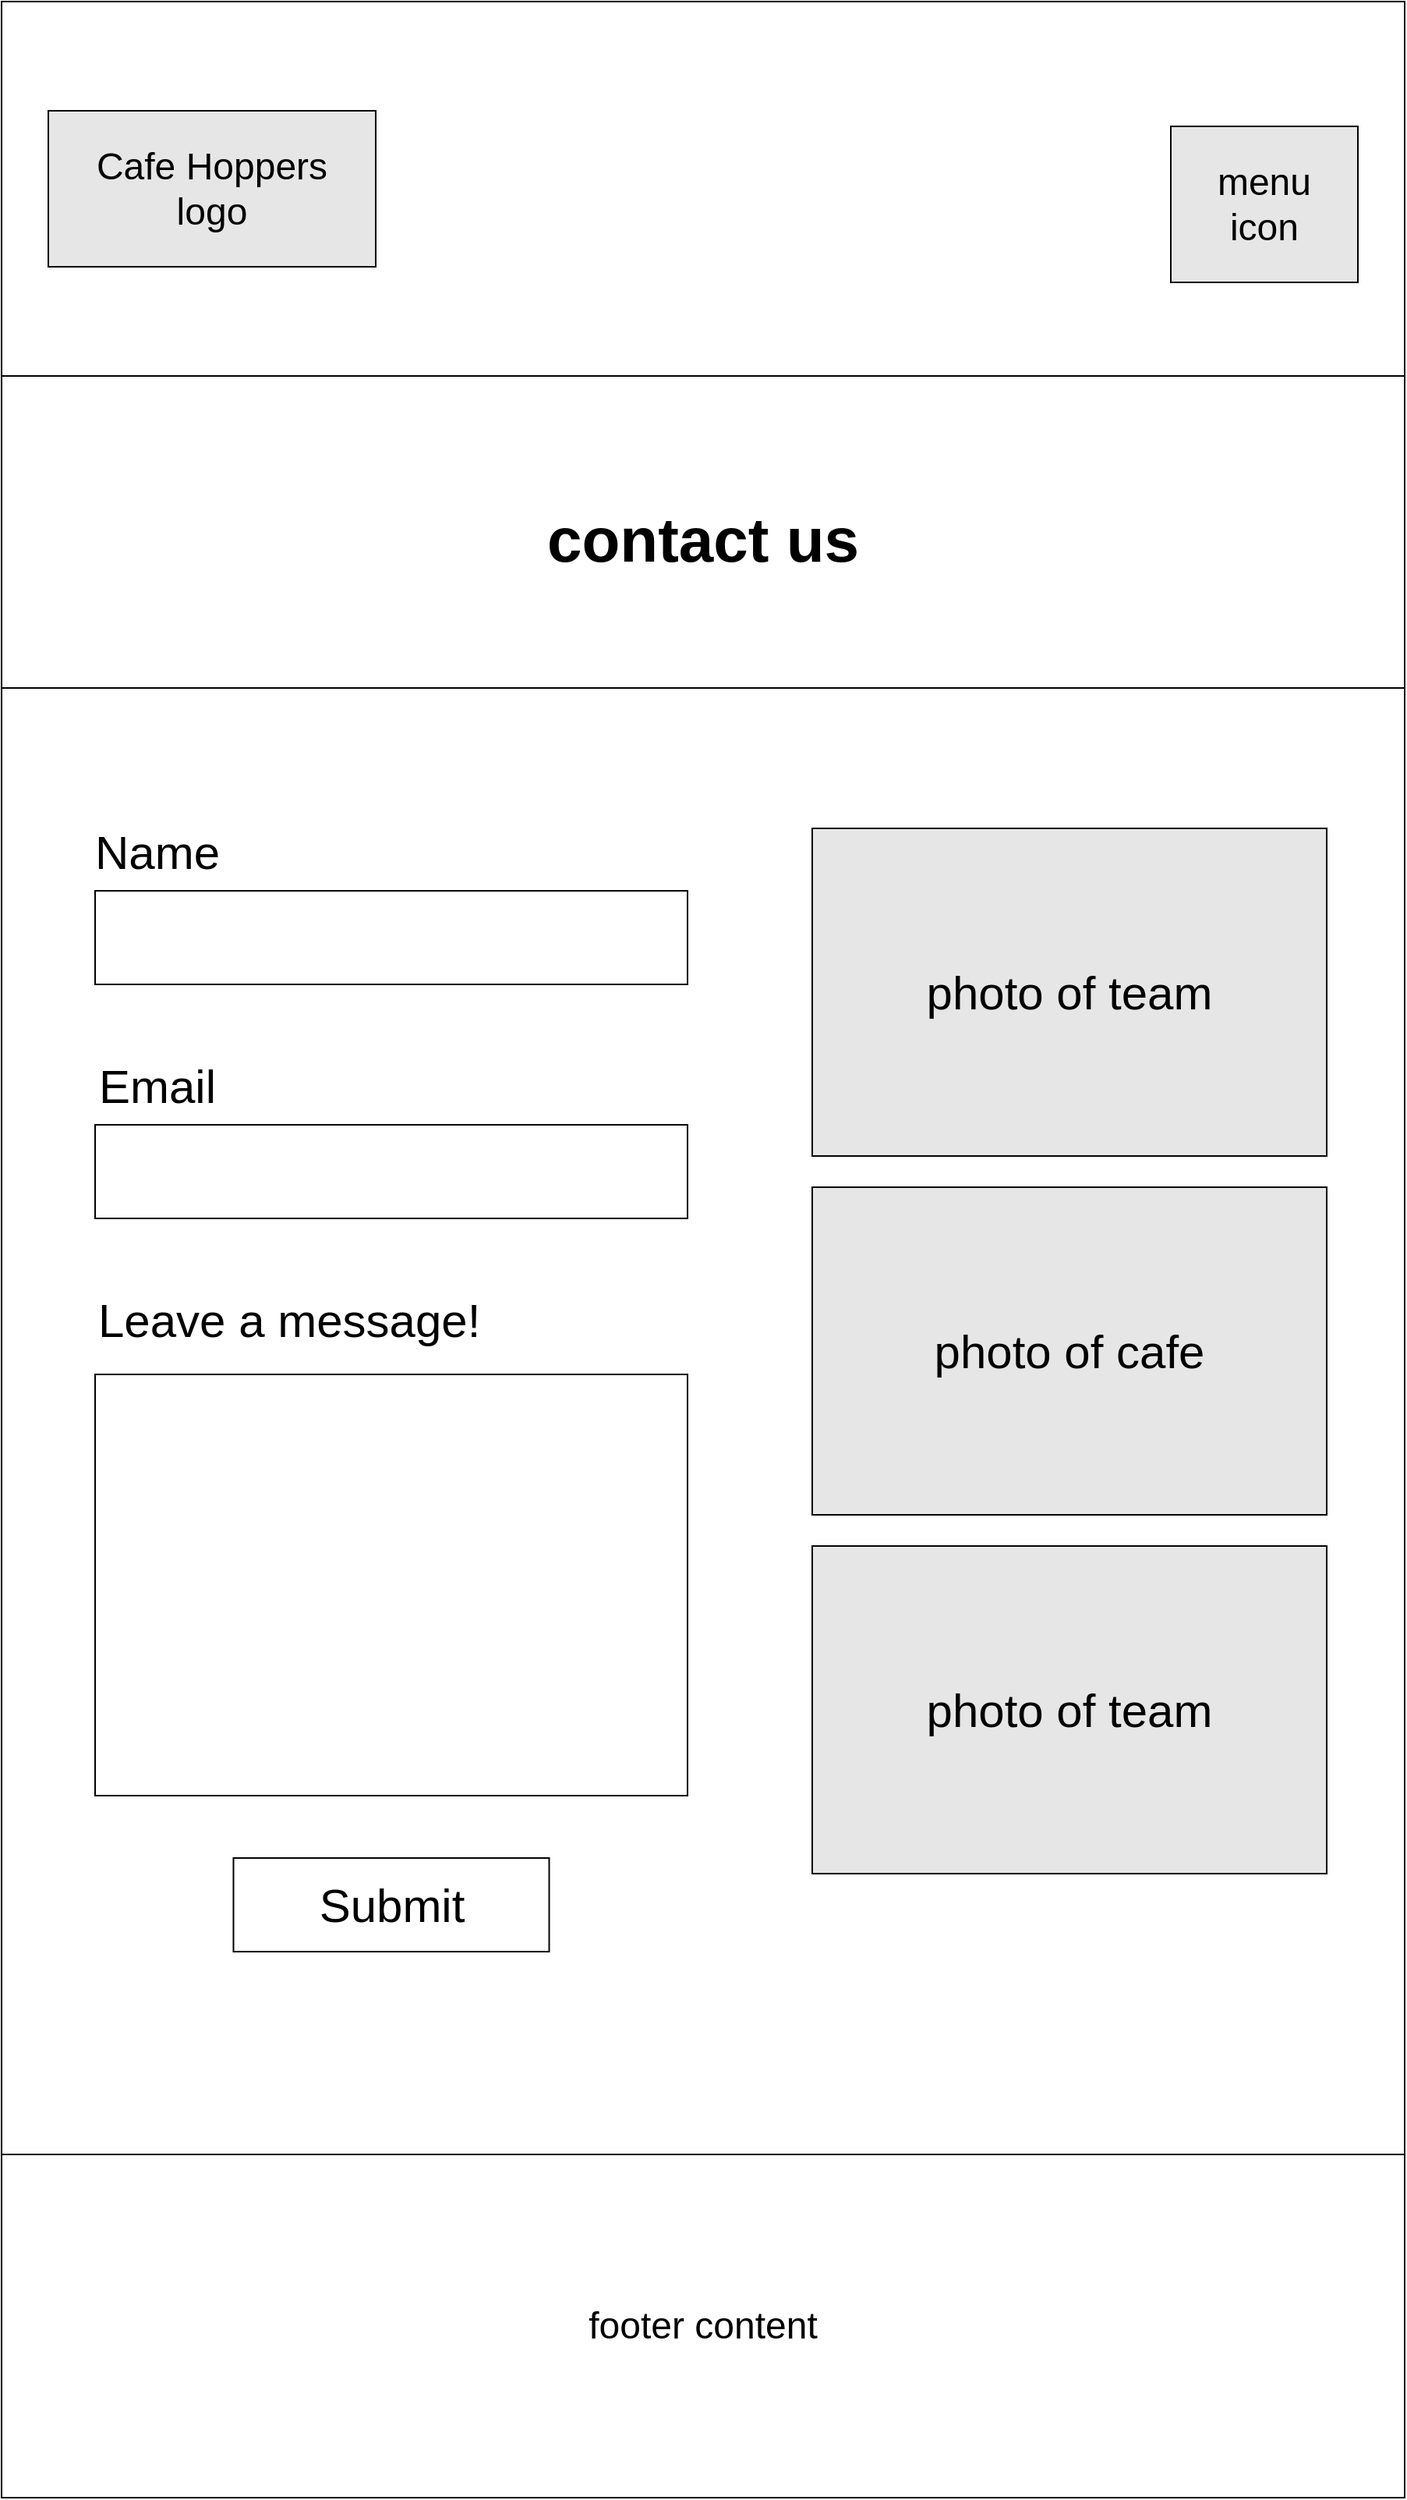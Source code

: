 <mxfile version="20.0.1" type="github"><diagram id="QWaLk7IN20cdrfLnV8OY" name="Page-1"><mxGraphModel dx="932" dy="1368" grid="1" gridSize="10" guides="1" tooltips="1" connect="1" arrows="1" fold="1" page="1" pageScale="1" pageWidth="900" pageHeight="1600" background="#FFFFFF" math="0" shadow="0"><root><mxCell id="0"/><mxCell id="1" parent="0"/><mxCell id="qiCiA2myx4UJtC2wgqbX-6" value="" style="rounded=0;whiteSpace=wrap;html=1;fontSize=24;fillColor=#FFFFFF;" parent="1" vertex="1"><mxGeometry width="900" height="240" as="geometry"/></mxCell><mxCell id="qiCiA2myx4UJtC2wgqbX-1" value="&lt;font style=&quot;font-size: 24px;&quot;&gt;Cafe Hoppers&lt;br&gt;logo&lt;/font&gt;" style="rounded=0;whiteSpace=wrap;html=1;fillColor=#E6E6E6;" parent="1" vertex="1"><mxGeometry x="30" y="70" width="210" height="100" as="geometry"/></mxCell><mxCell id="qiCiA2myx4UJtC2wgqbX-7" value="menu&lt;br&gt;icon" style="rounded=0;whiteSpace=wrap;html=1;fontSize=24;fillColor=#E6E6E6;" parent="1" vertex="1"><mxGeometry x="750" y="80" width="120" height="100" as="geometry"/></mxCell><mxCell id="qiCiA2myx4UJtC2wgqbX-10" value="footer content" style="rounded=0;whiteSpace=wrap;html=1;fontSize=24;fillColor=#FFFFFF;" parent="1" vertex="1"><mxGeometry y="1380" width="900" height="220" as="geometry"/></mxCell><mxCell id="alxngudCPENM9emR9nhb-4" value="contact us" style="swimlane;startSize=200;fontSize=40;align=center;verticalAlign=middle;" parent="1" vertex="1"><mxGeometry y="240" width="900" height="1140" as="geometry"/></mxCell><mxCell id="GYEH9pEajixj1VmNgLFt-1" value="" style="rounded=0;whiteSpace=wrap;html=1;" vertex="1" parent="alxngudCPENM9emR9nhb-4"><mxGeometry y="200" width="900" height="940" as="geometry"/></mxCell><mxCell id="GYEH9pEajixj1VmNgLFt-4" value="" style="rounded=0;whiteSpace=wrap;html=1;" vertex="1" parent="alxngudCPENM9emR9nhb-4"><mxGeometry x="60" y="330" width="380" height="60" as="geometry"/></mxCell><mxCell id="GYEH9pEajixj1VmNgLFt-5" value="&lt;font style=&quot;font-size: 30px;&quot;&gt;photo of team&lt;/font&gt;" style="rounded=0;whiteSpace=wrap;html=1;labelBackgroundColor=none;fillColor=#E6E6E6;" vertex="1" parent="alxngudCPENM9emR9nhb-4"><mxGeometry x="520" y="290" width="330" height="210" as="geometry"/></mxCell><mxCell id="GYEH9pEajixj1VmNgLFt-6" value="&lt;font style=&quot;font-size: 30px;&quot;&gt;Name&lt;/font&gt;" style="text;html=1;strokeColor=none;fillColor=none;align=center;verticalAlign=middle;whiteSpace=wrap;rounded=0;" vertex="1" parent="alxngudCPENM9emR9nhb-4"><mxGeometry x="60" y="290" width="80" height="30" as="geometry"/></mxCell><mxCell id="GYEH9pEajixj1VmNgLFt-7" value="&lt;font style=&quot;font-size: 30px;&quot;&gt;Email&lt;/font&gt;" style="text;html=1;strokeColor=none;fillColor=none;align=center;verticalAlign=middle;whiteSpace=wrap;rounded=0;" vertex="1" parent="alxngudCPENM9emR9nhb-4"><mxGeometry x="60" y="440" width="80" height="30" as="geometry"/></mxCell><mxCell id="GYEH9pEajixj1VmNgLFt-8" value="" style="rounded=0;whiteSpace=wrap;html=1;" vertex="1" parent="alxngudCPENM9emR9nhb-4"><mxGeometry x="60" y="480" width="380" height="60" as="geometry"/></mxCell><mxCell id="GYEH9pEajixj1VmNgLFt-17" value="&lt;font style=&quot;font-size: 30px;&quot;&gt;Leave a message!&lt;/font&gt;" style="text;html=1;strokeColor=none;fillColor=none;align=left;verticalAlign=middle;whiteSpace=wrap;rounded=0;" vertex="1" parent="alxngudCPENM9emR9nhb-4"><mxGeometry x="60" y="590" width="300" height="30" as="geometry"/></mxCell><mxCell id="GYEH9pEajixj1VmNgLFt-18" value="" style="rounded=0;whiteSpace=wrap;html=1;" vertex="1" parent="alxngudCPENM9emR9nhb-4"><mxGeometry x="60" y="640" width="380" height="270" as="geometry"/></mxCell><mxCell id="GYEH9pEajixj1VmNgLFt-19" value="Submit" style="rounded=0;whiteSpace=wrap;html=1;fontSize=30;" vertex="1" parent="alxngudCPENM9emR9nhb-4"><mxGeometry x="148.75" y="950" width="202.5" height="60" as="geometry"/></mxCell><mxCell id="GYEH9pEajixj1VmNgLFt-20" value="&lt;font style=&quot;font-size: 30px;&quot;&gt;photo of cafe&lt;/font&gt;" style="rounded=0;whiteSpace=wrap;html=1;labelBackgroundColor=#E6E6E6;fillColor=#E6E6E6;" vertex="1" parent="alxngudCPENM9emR9nhb-4"><mxGeometry x="520" y="520" width="330" height="210" as="geometry"/></mxCell><mxCell id="GYEH9pEajixj1VmNgLFt-21" value="&lt;font style=&quot;font-size: 30px;&quot;&gt;photo of team&lt;/font&gt;" style="rounded=0;whiteSpace=wrap;html=1;labelBackgroundColor=#E6E6E6;fillColor=#E6E6E6;" vertex="1" parent="alxngudCPENM9emR9nhb-4"><mxGeometry x="520" y="750" width="330" height="210" as="geometry"/></mxCell></root></mxGraphModel></diagram></mxfile>